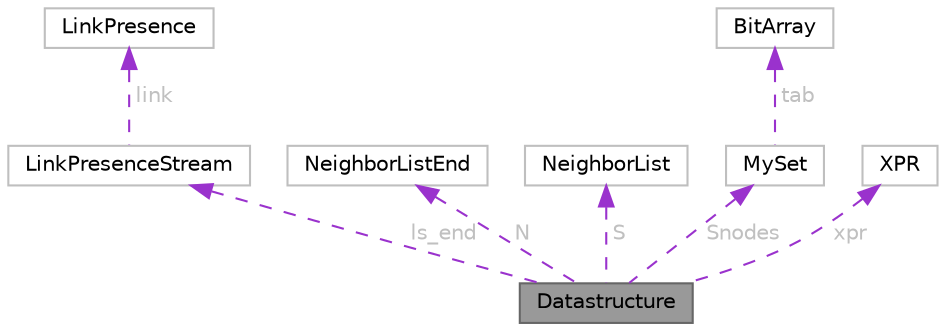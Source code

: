 digraph "Datastructure"
{
 // LATEX_PDF_SIZE
  bgcolor="transparent";
  edge [fontname=Helvetica,fontsize=10,labelfontname=Helvetica,labelfontsize=10];
  node [fontname=Helvetica,fontsize=10,shape=box,height=0.2,width=0.4];
  Node1 [id="Node000001",label="Datastructure",height=0.2,width=0.4,color="gray40", fillcolor="grey60", style="filled", fontcolor="black",tooltip=" "];
  Node2 -> Node1 [id="edge1_Node000001_Node000002",dir="back",color="darkorchid3",style="dashed",tooltip=" ",label=" ls_end",fontcolor="grey" ];
  Node2 [id="Node000002",label="LinkPresenceStream",height=0.2,width=0.4,color="grey75", fillcolor="white", style="filled",URL="$structLinkPresenceStream.html",tooltip=" "];
  Node3 -> Node2 [id="edge2_Node000002_Node000003",dir="back",color="darkorchid3",style="dashed",tooltip=" ",label=" link",fontcolor="grey" ];
  Node3 [id="Node000003",label="LinkPresence",height=0.2,width=0.4,color="grey75", fillcolor="white", style="filled",URL="$structLinkPresence.html",tooltip=" "];
  Node4 -> Node1 [id="edge3_Node000001_Node000004",dir="back",color="darkorchid3",style="dashed",tooltip=" ",label=" N",fontcolor="grey" ];
  Node4 [id="Node000004",label="NeighborListEnd",height=0.2,width=0.4,color="grey75", fillcolor="white", style="filled",URL="$structNeighborListEnd.html",tooltip=" "];
  Node5 -> Node1 [id="edge4_Node000001_Node000005",dir="back",color="darkorchid3",style="dashed",tooltip=" ",label=" S",fontcolor="grey" ];
  Node5 [id="Node000005",label="NeighborList",height=0.2,width=0.4,color="grey75", fillcolor="white", style="filled",URL="$structNeighborList.html",tooltip=" "];
  Node6 -> Node1 [id="edge5_Node000001_Node000006",dir="back",color="darkorchid3",style="dashed",tooltip=" ",label=" Snodes",fontcolor="grey" ];
  Node6 [id="Node000006",label="MySet",height=0.2,width=0.4,color="grey75", fillcolor="white", style="filled",URL="$structMySet.html",tooltip=" "];
  Node7 -> Node6 [id="edge6_Node000006_Node000007",dir="back",color="darkorchid3",style="dashed",tooltip=" ",label=" tab",fontcolor="grey" ];
  Node7 [id="Node000007",label="BitArray",height=0.2,width=0.4,color="grey75", fillcolor="white", style="filled",URL="$structBitArray.html",tooltip=" "];
  Node8 -> Node1 [id="edge7_Node000001_Node000008",dir="back",color="darkorchid3",style="dashed",tooltip=" ",label=" xpr",fontcolor="grey" ];
  Node8 [id="Node000008",label="XPR",height=0.2,width=0.4,color="grey75", fillcolor="white", style="filled",URL="$structXPR.html",tooltip=" "];
}
